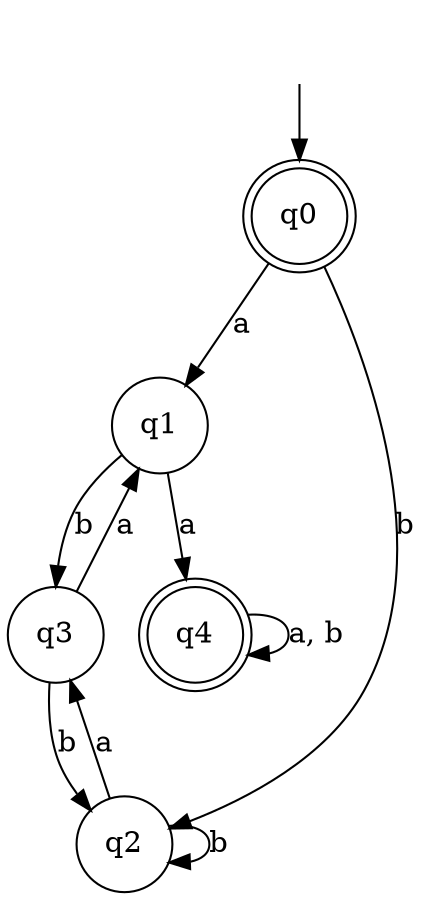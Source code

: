 digraph Automaton {

q1 [shape = circle];

q2 [shape = circle];

q3 [shape = circle];

q4 [shape = doublecircle];

_nil [style = invis];

q0 [shape = doublecircle];

q3 -> q1 [label = "a"];

_nil -> q0;

q3 -> q2 [label = "b"];

q1 -> q3 [label = "b"];

q1 -> q4 [label = "a"];

q2 -> q3 [label = "a"];

q0 -> q2 [label = "b"];

q0 -> q1 [label = "a"];

q2 -> q2 [label = "b"];

q4 -> q4 [label = "a, b"];

}
